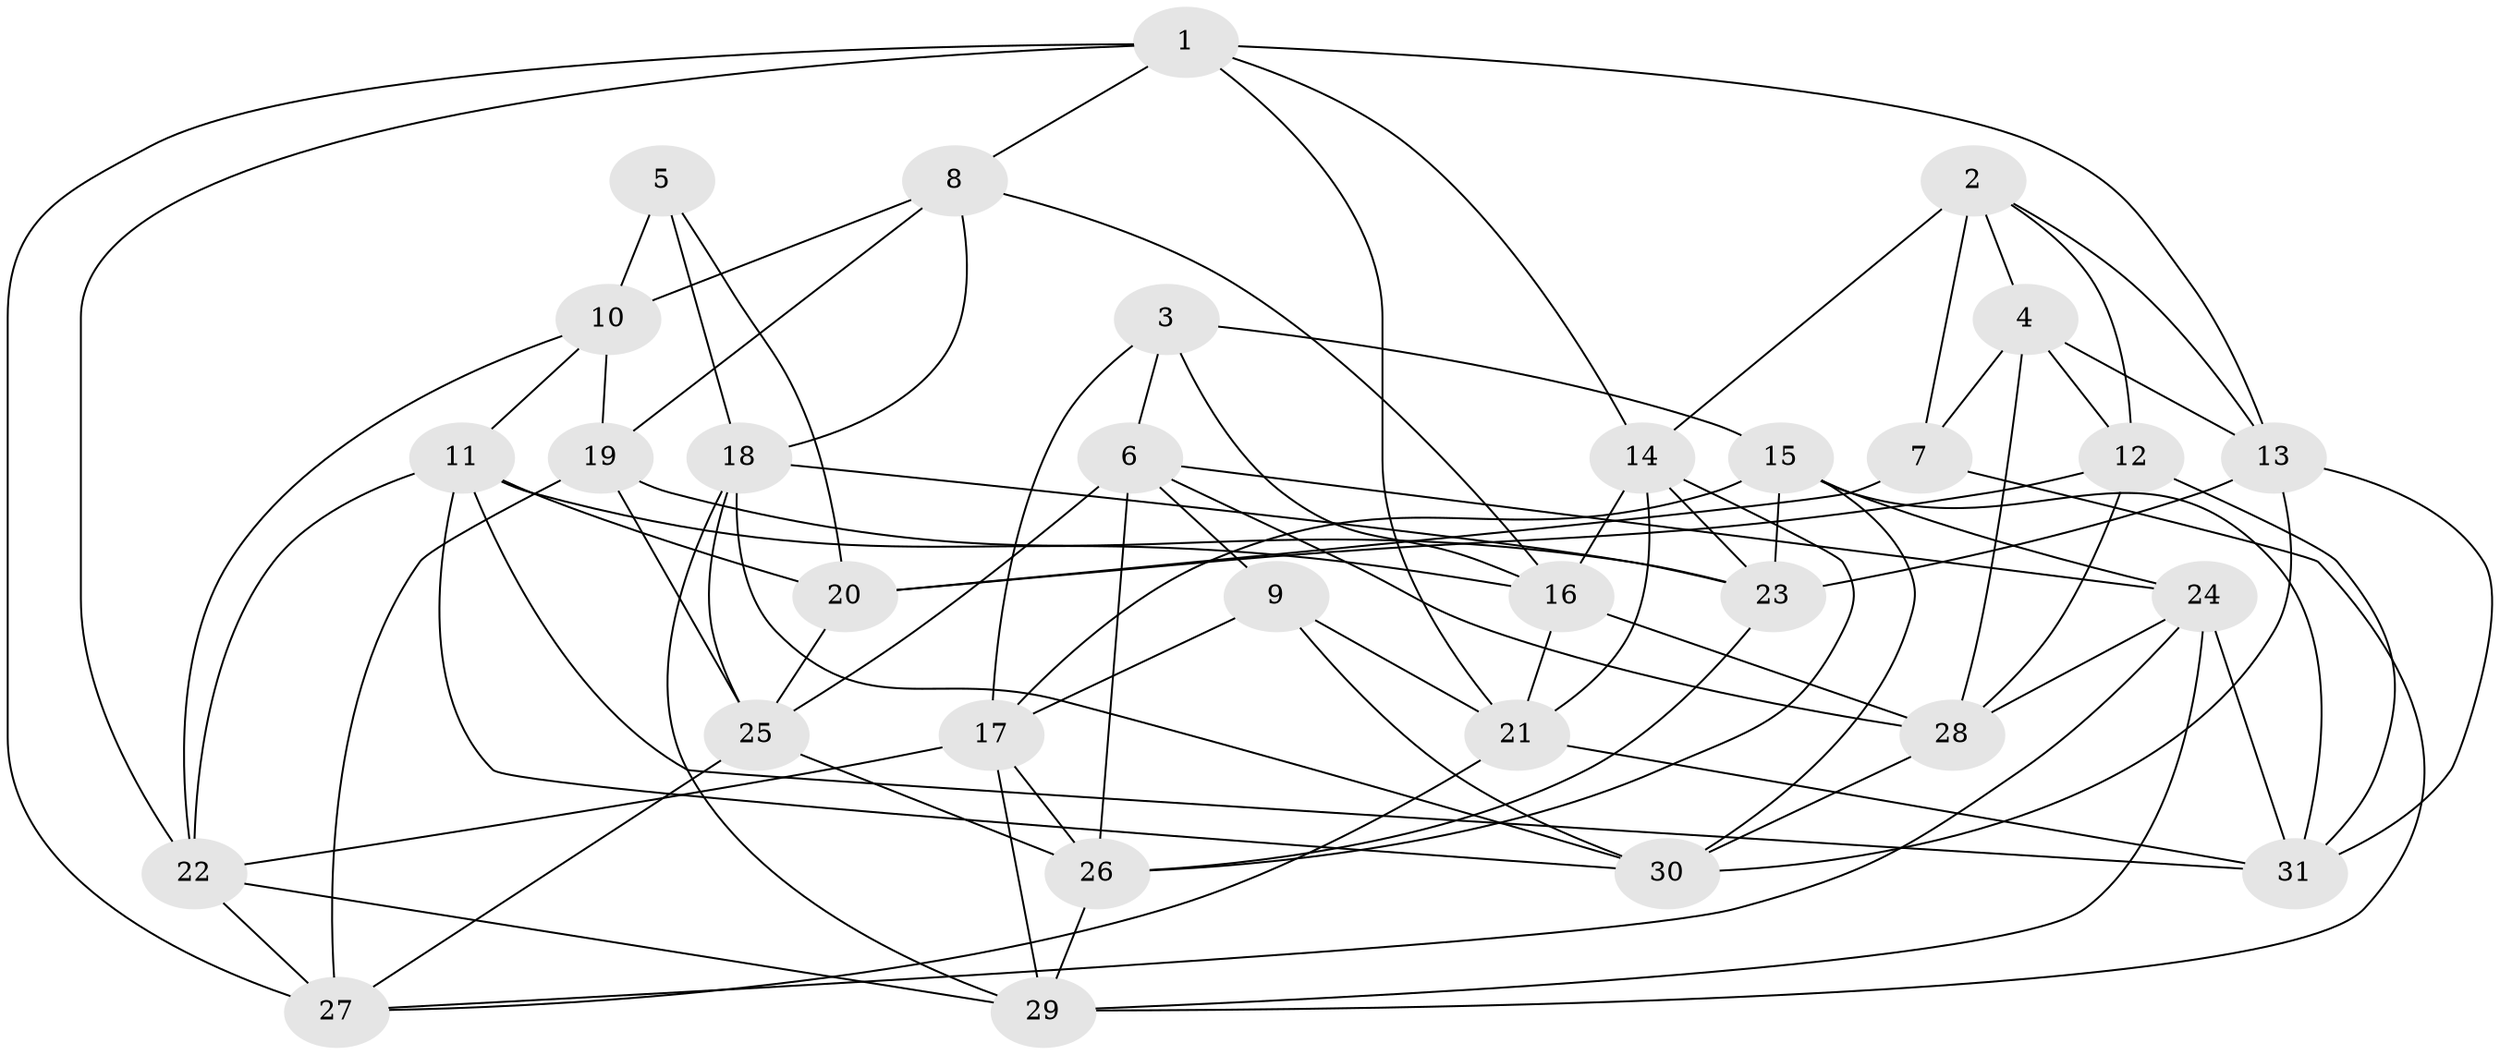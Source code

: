 // original degree distribution, {4: 1.0}
// Generated by graph-tools (version 1.1) at 2025/50/03/09/25 03:50:50]
// undirected, 31 vertices, 85 edges
graph export_dot {
graph [start="1"]
  node [color=gray90,style=filled];
  1;
  2;
  3;
  4;
  5;
  6;
  7;
  8;
  9;
  10;
  11;
  12;
  13;
  14;
  15;
  16;
  17;
  18;
  19;
  20;
  21;
  22;
  23;
  24;
  25;
  26;
  27;
  28;
  29;
  30;
  31;
  1 -- 8 [weight=1.0];
  1 -- 13 [weight=1.0];
  1 -- 14 [weight=1.0];
  1 -- 21 [weight=1.0];
  1 -- 22 [weight=1.0];
  1 -- 27 [weight=1.0];
  2 -- 4 [weight=1.0];
  2 -- 7 [weight=2.0];
  2 -- 12 [weight=1.0];
  2 -- 13 [weight=1.0];
  2 -- 14 [weight=1.0];
  3 -- 6 [weight=1.0];
  3 -- 15 [weight=1.0];
  3 -- 16 [weight=1.0];
  3 -- 17 [weight=1.0];
  4 -- 7 [weight=2.0];
  4 -- 12 [weight=1.0];
  4 -- 13 [weight=1.0];
  4 -- 28 [weight=1.0];
  5 -- 10 [weight=2.0];
  5 -- 18 [weight=1.0];
  5 -- 20 [weight=1.0];
  6 -- 9 [weight=1.0];
  6 -- 24 [weight=1.0];
  6 -- 25 [weight=1.0];
  6 -- 26 [weight=1.0];
  6 -- 28 [weight=1.0];
  7 -- 20 [weight=1.0];
  7 -- 29 [weight=1.0];
  8 -- 10 [weight=1.0];
  8 -- 16 [weight=1.0];
  8 -- 18 [weight=1.0];
  8 -- 19 [weight=2.0];
  9 -- 17 [weight=1.0];
  9 -- 21 [weight=1.0];
  9 -- 30 [weight=1.0];
  10 -- 11 [weight=1.0];
  10 -- 19 [weight=1.0];
  10 -- 22 [weight=1.0];
  11 -- 16 [weight=1.0];
  11 -- 20 [weight=1.0];
  11 -- 22 [weight=1.0];
  11 -- 30 [weight=1.0];
  11 -- 31 [weight=1.0];
  12 -- 20 [weight=2.0];
  12 -- 28 [weight=1.0];
  12 -- 31 [weight=1.0];
  13 -- 23 [weight=1.0];
  13 -- 30 [weight=1.0];
  13 -- 31 [weight=1.0];
  14 -- 16 [weight=1.0];
  14 -- 21 [weight=1.0];
  14 -- 23 [weight=1.0];
  14 -- 26 [weight=1.0];
  15 -- 17 [weight=1.0];
  15 -- 23 [weight=1.0];
  15 -- 24 [weight=1.0];
  15 -- 30 [weight=1.0];
  15 -- 31 [weight=1.0];
  16 -- 21 [weight=1.0];
  16 -- 28 [weight=1.0];
  17 -- 22 [weight=1.0];
  17 -- 26 [weight=1.0];
  17 -- 29 [weight=1.0];
  18 -- 23 [weight=1.0];
  18 -- 25 [weight=1.0];
  18 -- 29 [weight=1.0];
  18 -- 30 [weight=1.0];
  19 -- 23 [weight=1.0];
  19 -- 25 [weight=1.0];
  19 -- 27 [weight=1.0];
  20 -- 25 [weight=1.0];
  21 -- 27 [weight=1.0];
  21 -- 31 [weight=1.0];
  22 -- 27 [weight=1.0];
  22 -- 29 [weight=1.0];
  23 -- 26 [weight=1.0];
  24 -- 27 [weight=1.0];
  24 -- 28 [weight=1.0];
  24 -- 29 [weight=1.0];
  24 -- 31 [weight=1.0];
  25 -- 26 [weight=1.0];
  25 -- 27 [weight=1.0];
  26 -- 29 [weight=1.0];
  28 -- 30 [weight=1.0];
}
